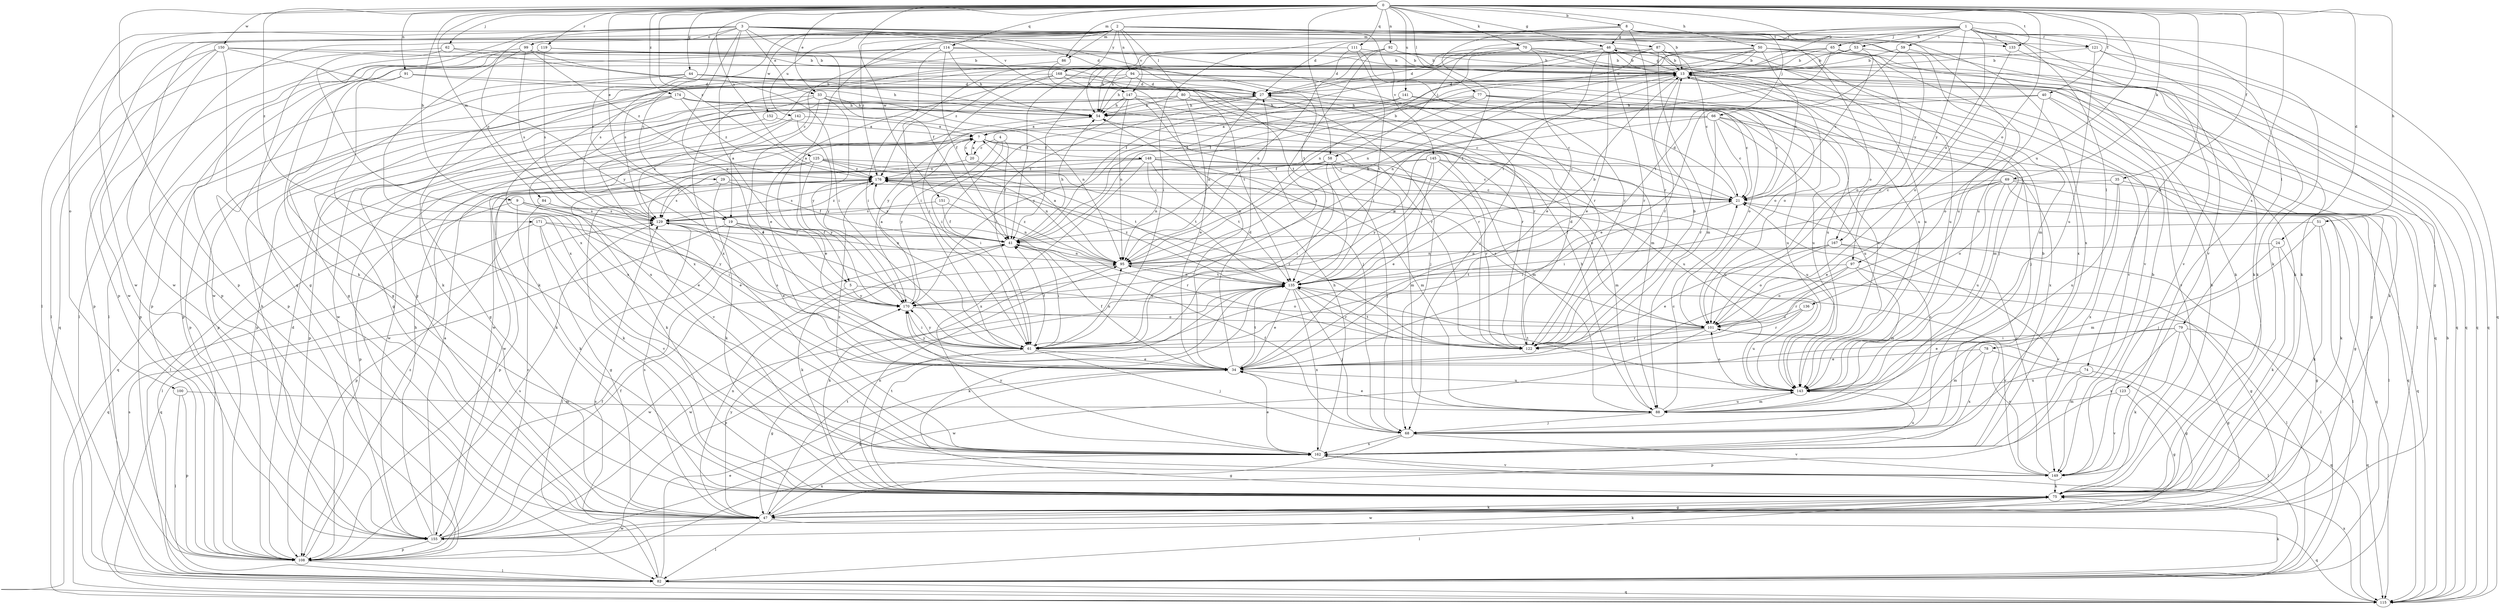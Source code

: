 strict digraph  {
0;
1;
2;
3;
4;
5;
7;
8;
9;
13;
19;
20;
21;
24;
27;
29;
33;
34;
35;
40;
41;
44;
46;
47;
50;
51;
53;
54;
58;
59;
61;
62;
65;
66;
68;
69;
70;
74;
75;
77;
78;
79;
80;
82;
84;
86;
87;
88;
91;
92;
94;
95;
97;
99;
100;
101;
108;
111;
114;
115;
119;
121;
122;
123;
125;
129;
133;
135;
136;
141;
142;
143;
145;
147;
148;
149;
150;
151;
152;
155;
162;
167;
168;
170;
171;
174;
176;
0 -> 8  [label=b];
0 -> 9  [label=b];
0 -> 13  [label=b];
0 -> 24  [label=d];
0 -> 29  [label=e];
0 -> 33  [label=e];
0 -> 35  [label=f];
0 -> 40  [label=f];
0 -> 44  [label=g];
0 -> 46  [label=g];
0 -> 50  [label=h];
0 -> 51  [label=h];
0 -> 58  [label=i];
0 -> 62  [label=j];
0 -> 69  [label=k];
0 -> 70  [label=k];
0 -> 74  [label=k];
0 -> 77  [label=l];
0 -> 84  [label=m];
0 -> 86  [label=m];
0 -> 91  [label=n];
0 -> 92  [label=n];
0 -> 97  [label=o];
0 -> 108  [label=p];
0 -> 111  [label=q];
0 -> 114  [label=q];
0 -> 119  [label=r];
0 -> 123  [label=s];
0 -> 125  [label=s];
0 -> 133  [label=t];
0 -> 136  [label=u];
0 -> 141  [label=u];
0 -> 150  [label=w];
0 -> 151  [label=w];
0 -> 171  [label=z];
0 -> 174  [label=z];
0 -> 176  [label=z];
1 -> 19  [label=c];
1 -> 27  [label=d];
1 -> 53  [label=h];
1 -> 58  [label=i];
1 -> 59  [label=i];
1 -> 61  [label=i];
1 -> 65  [label=j];
1 -> 75  [label=k];
1 -> 78  [label=l];
1 -> 79  [label=l];
1 -> 97  [label=o];
1 -> 115  [label=q];
1 -> 121  [label=r];
1 -> 133  [label=t];
1 -> 167  [label=y];
2 -> 5  [label=a];
2 -> 13  [label=b];
2 -> 19  [label=c];
2 -> 80  [label=l];
2 -> 82  [label=l];
2 -> 86  [label=m];
2 -> 94  [label=n];
2 -> 108  [label=p];
2 -> 121  [label=r];
2 -> 133  [label=t];
2 -> 142  [label=u];
2 -> 145  [label=v];
2 -> 147  [label=v];
2 -> 152  [label=w];
2 -> 162  [label=x];
2 -> 167  [label=y];
2 -> 168  [label=y];
2 -> 176  [label=z];
3 -> 5  [label=a];
3 -> 19  [label=c];
3 -> 27  [label=d];
3 -> 33  [label=e];
3 -> 41  [label=f];
3 -> 87  [label=m];
3 -> 99  [label=o];
3 -> 100  [label=o];
3 -> 101  [label=o];
3 -> 129  [label=s];
3 -> 135  [label=t];
3 -> 143  [label=u];
3 -> 147  [label=v];
3 -> 155  [label=w];
3 -> 162  [label=x];
3 -> 170  [label=y];
4 -> 20  [label=c];
4 -> 41  [label=f];
4 -> 61  [label=i];
4 -> 170  [label=y];
5 -> 101  [label=o];
5 -> 155  [label=w];
5 -> 170  [label=y];
7 -> 20  [label=c];
7 -> 21  [label=c];
7 -> 34  [label=e];
7 -> 88  [label=m];
7 -> 115  [label=q];
7 -> 143  [label=u];
7 -> 148  [label=v];
7 -> 155  [label=w];
8 -> 46  [label=g];
8 -> 66  [label=j];
8 -> 108  [label=p];
8 -> 122  [label=r];
8 -> 135  [label=t];
8 -> 143  [label=u];
8 -> 149  [label=v];
8 -> 155  [label=w];
9 -> 34  [label=e];
9 -> 61  [label=i];
9 -> 75  [label=k];
9 -> 82  [label=l];
9 -> 129  [label=s];
13 -> 27  [label=d];
13 -> 46  [label=g];
13 -> 68  [label=j];
13 -> 82  [label=l];
13 -> 95  [label=n];
13 -> 101  [label=o];
13 -> 122  [label=r];
13 -> 149  [label=v];
19 -> 34  [label=e];
19 -> 41  [label=f];
19 -> 82  [label=l];
19 -> 95  [label=n];
19 -> 115  [label=q];
20 -> 7  [label=a];
20 -> 135  [label=t];
20 -> 176  [label=z];
21 -> 27  [label=d];
21 -> 61  [label=i];
21 -> 115  [label=q];
21 -> 129  [label=s];
24 -> 47  [label=g];
24 -> 75  [label=k];
24 -> 88  [label=m];
24 -> 95  [label=n];
27 -> 54  [label=h];
27 -> 61  [label=i];
27 -> 68  [label=j];
27 -> 95  [label=n];
29 -> 21  [label=c];
29 -> 41  [label=f];
29 -> 75  [label=k];
29 -> 129  [label=s];
33 -> 21  [label=c];
33 -> 34  [label=e];
33 -> 54  [label=h];
33 -> 108  [label=p];
33 -> 122  [label=r];
33 -> 162  [label=x];
33 -> 170  [label=y];
34 -> 27  [label=d];
34 -> 41  [label=f];
34 -> 47  [label=g];
34 -> 135  [label=t];
34 -> 143  [label=u];
34 -> 170  [label=y];
35 -> 21  [label=c];
35 -> 82  [label=l];
35 -> 143  [label=u];
35 -> 162  [label=x];
40 -> 34  [label=e];
40 -> 54  [label=h];
40 -> 75  [label=k];
40 -> 101  [label=o];
40 -> 149  [label=v];
41 -> 54  [label=h];
41 -> 61  [label=i];
41 -> 75  [label=k];
41 -> 95  [label=n];
41 -> 176  [label=z];
44 -> 27  [label=d];
44 -> 47  [label=g];
44 -> 75  [label=k];
44 -> 88  [label=m];
44 -> 108  [label=p];
44 -> 122  [label=r];
46 -> 13  [label=b];
46 -> 27  [label=d];
46 -> 34  [label=e];
46 -> 41  [label=f];
46 -> 75  [label=k];
46 -> 122  [label=r];
46 -> 135  [label=t];
46 -> 143  [label=u];
47 -> 75  [label=k];
47 -> 82  [label=l];
47 -> 95  [label=n];
47 -> 115  [label=q];
47 -> 129  [label=s];
47 -> 135  [label=t];
47 -> 155  [label=w];
47 -> 162  [label=x];
47 -> 170  [label=y];
50 -> 13  [label=b];
50 -> 21  [label=c];
50 -> 41  [label=f];
50 -> 54  [label=h];
50 -> 95  [label=n];
50 -> 108  [label=p];
50 -> 115  [label=q];
50 -> 143  [label=u];
50 -> 149  [label=v];
51 -> 41  [label=f];
51 -> 68  [label=j];
51 -> 75  [label=k];
51 -> 82  [label=l];
53 -> 13  [label=b];
53 -> 21  [label=c];
53 -> 41  [label=f];
53 -> 54  [label=h];
53 -> 115  [label=q];
54 -> 7  [label=a];
58 -> 61  [label=i];
58 -> 68  [label=j];
58 -> 88  [label=m];
58 -> 143  [label=u];
58 -> 155  [label=w];
58 -> 176  [label=z];
59 -> 13  [label=b];
59 -> 75  [label=k];
59 -> 135  [label=t];
61 -> 34  [label=e];
61 -> 41  [label=f];
61 -> 47  [label=g];
61 -> 68  [label=j];
61 -> 95  [label=n];
61 -> 129  [label=s];
61 -> 170  [label=y];
62 -> 13  [label=b];
62 -> 47  [label=g];
62 -> 54  [label=h];
62 -> 115  [label=q];
65 -> 13  [label=b];
65 -> 47  [label=g];
65 -> 61  [label=i];
65 -> 75  [label=k];
65 -> 101  [label=o];
65 -> 129  [label=s];
65 -> 176  [label=z];
66 -> 7  [label=a];
66 -> 21  [label=c];
66 -> 47  [label=g];
66 -> 122  [label=r];
66 -> 143  [label=u];
66 -> 155  [label=w];
66 -> 162  [label=x];
66 -> 170  [label=y];
68 -> 13  [label=b];
68 -> 21  [label=c];
68 -> 41  [label=f];
68 -> 47  [label=g];
68 -> 149  [label=v];
68 -> 162  [label=x];
69 -> 21  [label=c];
69 -> 34  [label=e];
69 -> 47  [label=g];
69 -> 61  [label=i];
69 -> 75  [label=k];
69 -> 101  [label=o];
69 -> 115  [label=q];
69 -> 143  [label=u];
70 -> 13  [label=b];
70 -> 34  [label=e];
70 -> 41  [label=f];
70 -> 54  [label=h];
70 -> 95  [label=n];
70 -> 115  [label=q];
70 -> 162  [label=x];
74 -> 82  [label=l];
74 -> 108  [label=p];
74 -> 143  [label=u];
75 -> 13  [label=b];
75 -> 47  [label=g];
75 -> 82  [label=l];
75 -> 95  [label=n];
75 -> 135  [label=t];
75 -> 155  [label=w];
77 -> 21  [label=c];
77 -> 41  [label=f];
77 -> 54  [label=h];
77 -> 68  [label=j];
77 -> 88  [label=m];
77 -> 170  [label=y];
78 -> 34  [label=e];
78 -> 47  [label=g];
78 -> 88  [label=m];
78 -> 162  [label=x];
79 -> 34  [label=e];
79 -> 47  [label=g];
79 -> 61  [label=i];
79 -> 75  [label=k];
79 -> 115  [label=q];
79 -> 162  [label=x];
80 -> 34  [label=e];
80 -> 54  [label=h];
80 -> 82  [label=l];
80 -> 101  [label=o];
80 -> 122  [label=r];
80 -> 143  [label=u];
80 -> 155  [label=w];
82 -> 34  [label=e];
82 -> 75  [label=k];
82 -> 115  [label=q];
82 -> 129  [label=s];
84 -> 34  [label=e];
84 -> 108  [label=p];
84 -> 129  [label=s];
86 -> 34  [label=e];
86 -> 162  [label=x];
87 -> 13  [label=b];
87 -> 21  [label=c];
87 -> 27  [label=d];
87 -> 61  [label=i];
87 -> 88  [label=m];
87 -> 143  [label=u];
88 -> 21  [label=c];
88 -> 34  [label=e];
88 -> 54  [label=h];
88 -> 68  [label=j];
88 -> 143  [label=u];
91 -> 27  [label=d];
91 -> 47  [label=g];
91 -> 54  [label=h];
91 -> 75  [label=k];
92 -> 13  [label=b];
92 -> 41  [label=f];
92 -> 61  [label=i];
92 -> 75  [label=k];
92 -> 88  [label=m];
92 -> 95  [label=n];
94 -> 27  [label=d];
94 -> 54  [label=h];
94 -> 108  [label=p];
94 -> 115  [label=q];
94 -> 143  [label=u];
94 -> 162  [label=x];
95 -> 7  [label=a];
95 -> 13  [label=b];
95 -> 75  [label=k];
95 -> 82  [label=l];
95 -> 135  [label=t];
95 -> 176  [label=z];
97 -> 47  [label=g];
97 -> 88  [label=m];
97 -> 101  [label=o];
97 -> 122  [label=r];
97 -> 135  [label=t];
99 -> 13  [label=b];
99 -> 61  [label=i];
99 -> 82  [label=l];
99 -> 129  [label=s];
99 -> 162  [label=x];
99 -> 176  [label=z];
100 -> 82  [label=l];
100 -> 88  [label=m];
100 -> 108  [label=p];
101 -> 61  [label=i];
101 -> 115  [label=q];
101 -> 122  [label=r];
101 -> 155  [label=w];
101 -> 176  [label=z];
108 -> 27  [label=d];
108 -> 41  [label=f];
108 -> 82  [label=l];
108 -> 129  [label=s];
108 -> 176  [label=z];
111 -> 13  [label=b];
111 -> 27  [label=d];
111 -> 122  [label=r];
111 -> 129  [label=s];
111 -> 135  [label=t];
114 -> 13  [label=b];
114 -> 41  [label=f];
114 -> 54  [label=h];
114 -> 61  [label=i];
114 -> 68  [label=j];
114 -> 75  [label=k];
114 -> 155  [label=w];
115 -> 13  [label=b];
115 -> 129  [label=s];
115 -> 162  [label=x];
119 -> 13  [label=b];
119 -> 82  [label=l];
119 -> 108  [label=p];
119 -> 129  [label=s];
119 -> 135  [label=t];
121 -> 13  [label=b];
121 -> 75  [label=k];
121 -> 115  [label=q];
121 -> 143  [label=u];
122 -> 13  [label=b];
122 -> 27  [label=d];
122 -> 135  [label=t];
123 -> 47  [label=g];
123 -> 88  [label=m];
123 -> 149  [label=v];
125 -> 82  [label=l];
125 -> 95  [label=n];
125 -> 101  [label=o];
125 -> 108  [label=p];
125 -> 135  [label=t];
125 -> 149  [label=v];
125 -> 170  [label=y];
125 -> 176  [label=z];
129 -> 41  [label=f];
129 -> 61  [label=i];
129 -> 122  [label=r];
129 -> 176  [label=z];
133 -> 101  [label=o];
133 -> 149  [label=v];
135 -> 13  [label=b];
135 -> 34  [label=e];
135 -> 68  [label=j];
135 -> 75  [label=k];
135 -> 95  [label=n];
135 -> 108  [label=p];
135 -> 122  [label=r];
135 -> 149  [label=v];
135 -> 155  [label=w];
135 -> 162  [label=x];
135 -> 170  [label=y];
135 -> 176  [label=z];
136 -> 101  [label=o];
136 -> 122  [label=r];
136 -> 143  [label=u];
141 -> 21  [label=c];
141 -> 54  [label=h];
141 -> 143  [label=u];
141 -> 170  [label=y];
142 -> 7  [label=a];
142 -> 108  [label=p];
142 -> 129  [label=s];
142 -> 170  [label=y];
143 -> 88  [label=m];
143 -> 101  [label=o];
143 -> 135  [label=t];
145 -> 34  [label=e];
145 -> 75  [label=k];
145 -> 88  [label=m];
145 -> 115  [label=q];
145 -> 122  [label=r];
145 -> 170  [label=y];
145 -> 176  [label=z];
147 -> 21  [label=c];
147 -> 54  [label=h];
147 -> 61  [label=i];
147 -> 68  [label=j];
147 -> 95  [label=n];
147 -> 108  [label=p];
147 -> 143  [label=u];
148 -> 13  [label=b];
148 -> 21  [label=c];
148 -> 75  [label=k];
148 -> 88  [label=m];
148 -> 95  [label=n];
148 -> 129  [label=s];
148 -> 135  [label=t];
148 -> 143  [label=u];
148 -> 162  [label=x];
148 -> 176  [label=z];
149 -> 13  [label=b];
149 -> 21  [label=c];
149 -> 75  [label=k];
149 -> 101  [label=o];
150 -> 13  [label=b];
150 -> 47  [label=g];
150 -> 82  [label=l];
150 -> 108  [label=p];
150 -> 122  [label=r];
150 -> 155  [label=w];
150 -> 170  [label=y];
151 -> 41  [label=f];
151 -> 95  [label=n];
151 -> 129  [label=s];
152 -> 7  [label=a];
152 -> 47  [label=g];
155 -> 7  [label=a];
155 -> 13  [label=b];
155 -> 21  [label=c];
155 -> 41  [label=f];
155 -> 54  [label=h];
155 -> 75  [label=k];
155 -> 108  [label=p];
162 -> 34  [label=e];
162 -> 54  [label=h];
162 -> 143  [label=u];
162 -> 149  [label=v];
162 -> 170  [label=y];
162 -> 176  [label=z];
167 -> 34  [label=e];
167 -> 82  [label=l];
167 -> 95  [label=n];
167 -> 101  [label=o];
167 -> 149  [label=v];
168 -> 27  [label=d];
168 -> 34  [label=e];
168 -> 47  [label=g];
168 -> 61  [label=i];
168 -> 101  [label=o];
168 -> 135  [label=t];
170 -> 7  [label=a];
170 -> 61  [label=i];
170 -> 101  [label=o];
171 -> 41  [label=f];
171 -> 47  [label=g];
171 -> 115  [label=q];
171 -> 149  [label=v];
171 -> 170  [label=y];
174 -> 47  [label=g];
174 -> 54  [label=h];
174 -> 95  [label=n];
174 -> 108  [label=p];
174 -> 122  [label=r];
174 -> 162  [label=x];
174 -> 176  [label=z];
176 -> 21  [label=c];
176 -> 75  [label=k];
176 -> 108  [label=p];
176 -> 122  [label=r];
176 -> 129  [label=s];
}
